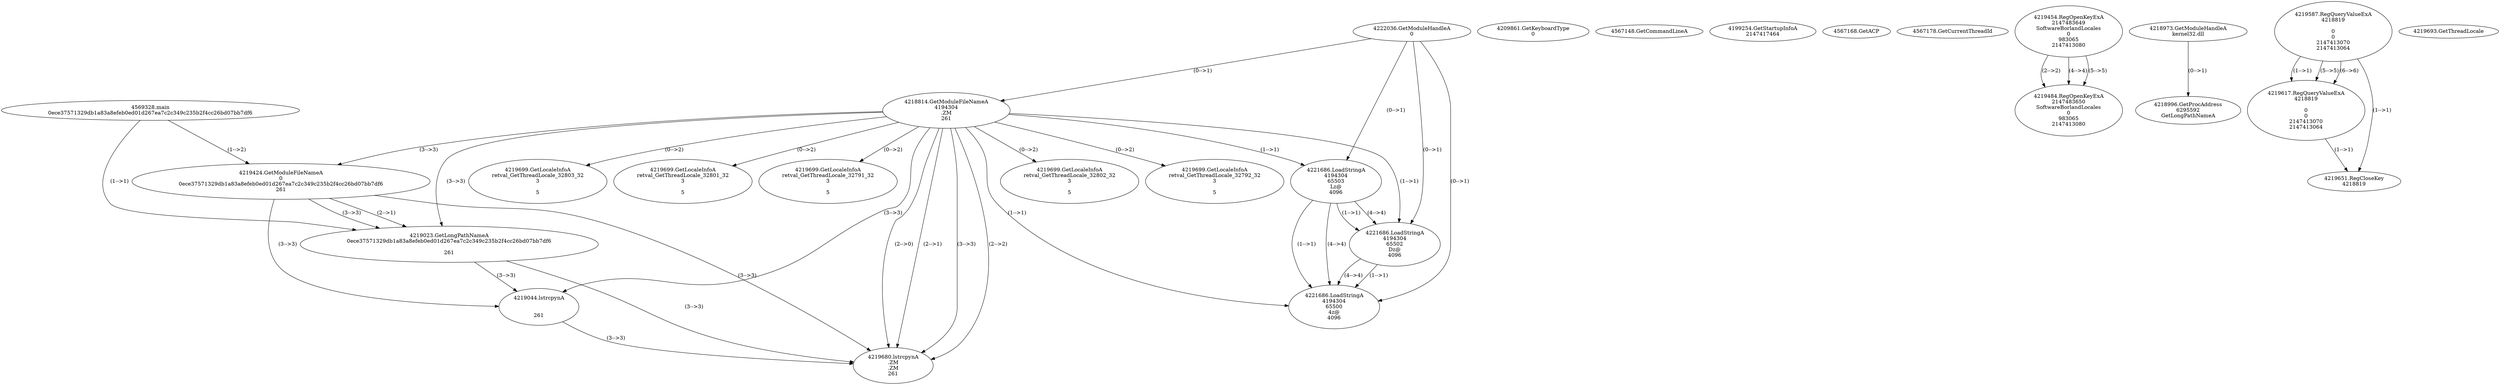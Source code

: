 // Global SCDG with merge call
digraph {
	0 [label="4569328.main
0ece37571329db1a83a8efeb0ed01d267ea7c2c349c235b2f4cc26bd07bb7df6"]
	1 [label="4222036.GetModuleHandleA
0"]
	2 [label="4209861.GetKeyboardType
0"]
	3 [label="4567148.GetCommandLineA
"]
	4 [label="4199254.GetStartupInfoA
2147417464"]
	5 [label="4567168.GetACP
"]
	6 [label="4567178.GetCurrentThreadId
"]
	7 [label="4218814.GetModuleFileNameA
4194304
.ZM
261"]
	1 -> 7 [label="(0-->1)"]
	8 [label="4219424.GetModuleFileNameA
0
0ece37571329db1a83a8efeb0ed01d267ea7c2c349c235b2f4cc26bd07bb7df6
261"]
	0 -> 8 [label="(1-->2)"]
	7 -> 8 [label="(3-->3)"]
	9 [label="4219454.RegOpenKeyExA
2147483649
Software\Borland\Locales
0
983065
2147413080"]
	10 [label="4218973.GetModuleHandleA
kernel32.dll"]
	11 [label="4218996.GetProcAddress
6295592
GetLongPathNameA"]
	10 -> 11 [label="(0-->1)"]
	12 [label="4219023.GetLongPathNameA
0ece37571329db1a83a8efeb0ed01d267ea7c2c349c235b2f4cc26bd07bb7df6

261"]
	0 -> 12 [label="(1-->1)"]
	8 -> 12 [label="(2-->1)"]
	7 -> 12 [label="(3-->3)"]
	8 -> 12 [label="(3-->3)"]
	13 [label="4219044.lstrcpynA


261"]
	7 -> 13 [label="(3-->3)"]
	8 -> 13 [label="(3-->3)"]
	12 -> 13 [label="(3-->3)"]
	14 [label="4219587.RegQueryValueExA
4218819

0
0
2147413070
2147413064"]
	15 [label="4219617.RegQueryValueExA
4218819

0
0
2147413070
2147413064"]
	14 -> 15 [label="(1-->1)"]
	14 -> 15 [label="(5-->5)"]
	14 -> 15 [label="(6-->6)"]
	16 [label="4219651.RegCloseKey
4218819"]
	14 -> 16 [label="(1-->1)"]
	15 -> 16 [label="(1-->1)"]
	17 [label="4219680.lstrcpynA
.ZM
.ZM
261"]
	7 -> 17 [label="(2-->1)"]
	7 -> 17 [label="(2-->2)"]
	7 -> 17 [label="(3-->3)"]
	8 -> 17 [label="(3-->3)"]
	12 -> 17 [label="(3-->3)"]
	13 -> 17 [label="(3-->3)"]
	7 -> 17 [label="(2-->0)"]
	18 [label="4219693.GetThreadLocale
"]
	19 [label="4219699.GetLocaleInfoA
retval_GetThreadLocale_32802_32
3

5"]
	7 -> 19 [label="(0-->2)"]
	20 [label="4221686.LoadStringA
4194304
65503
Lz@
4096"]
	1 -> 20 [label="(0-->1)"]
	7 -> 20 [label="(1-->1)"]
	21 [label="4219484.RegOpenKeyExA
2147483650
Software\Borland\Locales
0
983065
2147413080"]
	9 -> 21 [label="(2-->2)"]
	9 -> 21 [label="(4-->4)"]
	9 -> 21 [label="(5-->5)"]
	22 [label="4219699.GetLocaleInfoA
retval_GetThreadLocale_32792_32
3

5"]
	7 -> 22 [label="(0-->2)"]
	23 [label="4221686.LoadStringA
4194304
65502
Dz@
4096"]
	1 -> 23 [label="(0-->1)"]
	7 -> 23 [label="(1-->1)"]
	20 -> 23 [label="(1-->1)"]
	20 -> 23 [label="(4-->4)"]
	24 [label="4219699.GetLocaleInfoA
retval_GetThreadLocale_32803_32
3

5"]
	7 -> 24 [label="(0-->2)"]
	25 [label="4219699.GetLocaleInfoA
retval_GetThreadLocale_32801_32
3

5"]
	7 -> 25 [label="(0-->2)"]
	26 [label="4219699.GetLocaleInfoA
retval_GetThreadLocale_32791_32
3

5"]
	7 -> 26 [label="(0-->2)"]
	27 [label="4221686.LoadStringA
4194304
65500
4z@
4096"]
	1 -> 27 [label="(0-->1)"]
	7 -> 27 [label="(1-->1)"]
	20 -> 27 [label="(1-->1)"]
	23 -> 27 [label="(1-->1)"]
	20 -> 27 [label="(4-->4)"]
	23 -> 27 [label="(4-->4)"]
}

